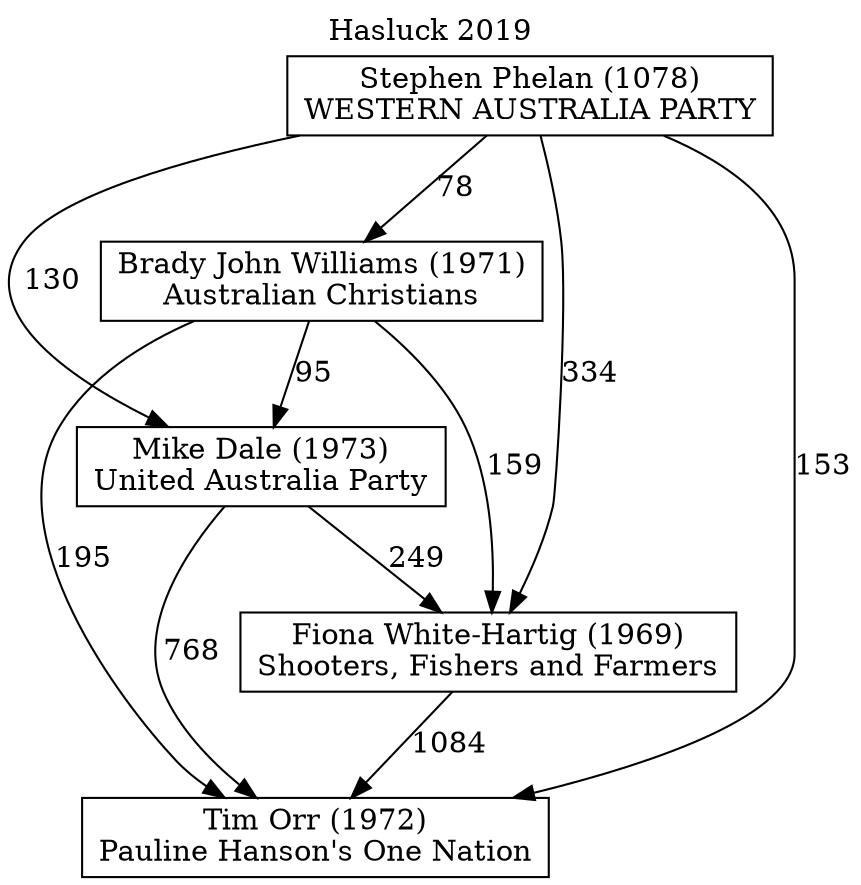 // House preference flow
digraph "Tim Orr (1972)_Hasluck_2019" {
	graph [label="Hasluck 2019" labelloc=t mclimit=2]
	node [shape=box]
	"Tim Orr (1972)" [label="Tim Orr (1972)
Pauline Hanson's One Nation"]
	"Fiona White-Hartig (1969)" [label="Fiona White-Hartig (1969)
Shooters, Fishers and Farmers"]
	"Mike Dale (1973)" [label="Mike Dale (1973)
United Australia Party"]
	"Brady John Williams (1971)" [label="Brady John Williams (1971)
Australian Christians"]
	"Stephen Phelan (1078)" [label="Stephen Phelan (1078)
WESTERN AUSTRALIA PARTY"]
	"Fiona White-Hartig (1969)" -> "Tim Orr (1972)" [label=1084]
	"Mike Dale (1973)" -> "Fiona White-Hartig (1969)" [label=249]
	"Brady John Williams (1971)" -> "Mike Dale (1973)" [label=95]
	"Stephen Phelan (1078)" -> "Brady John Williams (1971)" [label=78]
	"Mike Dale (1973)" -> "Tim Orr (1972)" [label=768]
	"Brady John Williams (1971)" -> "Tim Orr (1972)" [label=195]
	"Stephen Phelan (1078)" -> "Tim Orr (1972)" [label=153]
	"Stephen Phelan (1078)" -> "Mike Dale (1973)" [label=130]
	"Brady John Williams (1971)" -> "Fiona White-Hartig (1969)" [label=159]
	"Stephen Phelan (1078)" -> "Fiona White-Hartig (1969)" [label=334]
}
